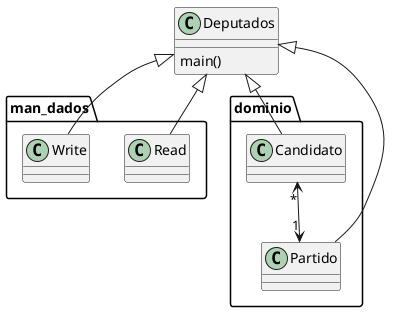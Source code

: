 /*
@startuml dominio
' !theme spacelab

class Deputados{
    main()
}

package man_dados {
    Deputados  <|-- Read
    Deputados  <|-- Write
}

package dominio {
    Deputados  <|-- Candidato
    Deputados  <|-- Partido

    Candidato "*" <--> "1" Partido
}

@enduml
*/
